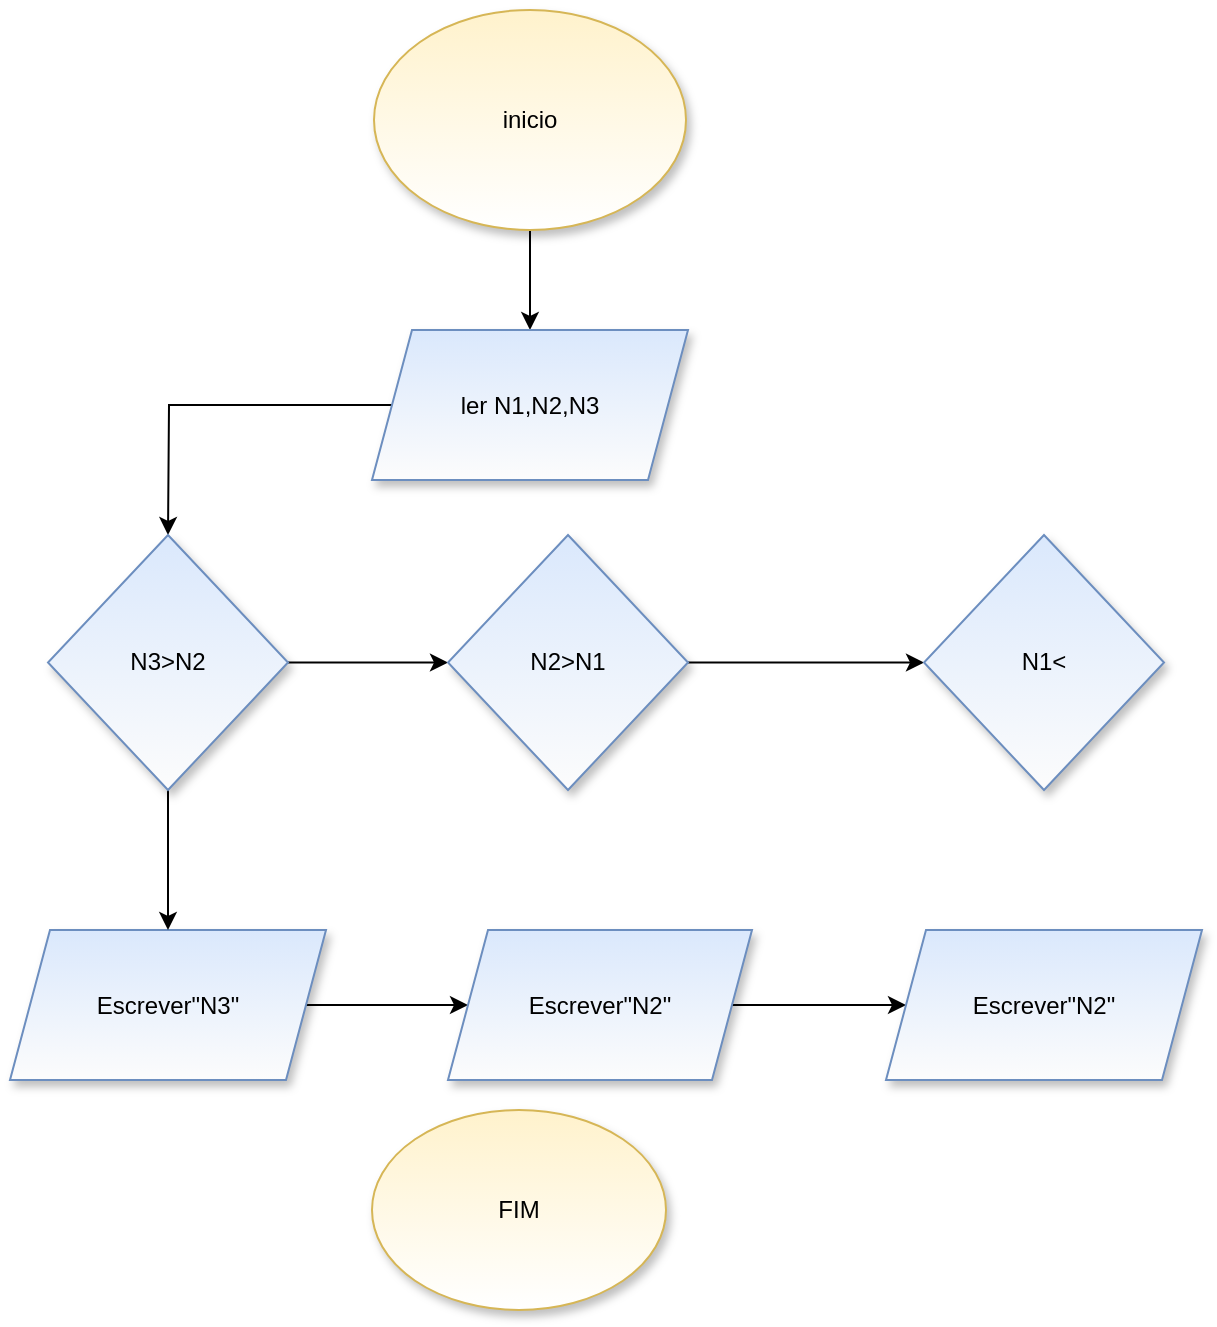<mxfile version="28.2.4">
  <diagram name="Página-1" id="re40FTM1posC6y6ddvqy">
    <mxGraphModel dx="1418" dy="786" grid="1" gridSize="10" guides="1" tooltips="1" connect="1" arrows="1" fold="1" page="1" pageScale="1" pageWidth="827" pageHeight="1169" math="0" shadow="0">
      <root>
        <mxCell id="0" />
        <mxCell id="1" parent="0" />
        <mxCell id="OlHvU7rk8LkIE2CkMeRU-45" style="edgeStyle=orthogonalEdgeStyle;rounded=0;orthogonalLoop=1;jettySize=auto;html=1;" parent="1" source="OlHvU7rk8LkIE2CkMeRU-1" target="OlHvU7rk8LkIE2CkMeRU-19" edge="1">
          <mxGeometry relative="1" as="geometry" />
        </mxCell>
        <mxCell id="OlHvU7rk8LkIE2CkMeRU-1" value="inicio" style="ellipse;whiteSpace=wrap;html=1;fillColor=#fff2cc;strokeColor=#d6b656;gradientColor=#FFFFFF;shadow=1;" parent="1" vertex="1">
          <mxGeometry x="336" y="80" width="156" height="110" as="geometry" />
        </mxCell>
        <mxCell id="OlHvU7rk8LkIE2CkMeRU-9" value="FIM" style="ellipse;whiteSpace=wrap;html=1;fillColor=#fff2cc;strokeColor=#d6b656;gradientColor=#FFFFFF;shadow=1;" parent="1" vertex="1">
          <mxGeometry x="335" y="630" width="147" height="100" as="geometry" />
        </mxCell>
        <mxCell id="OlHvU7rk8LkIE2CkMeRU-18" style="edgeStyle=orthogonalEdgeStyle;rounded=0;orthogonalLoop=1;jettySize=auto;html=1;exitX=0.5;exitY=1;exitDx=0;exitDy=0;" parent="1" edge="1">
          <mxGeometry relative="1" as="geometry">
            <mxPoint x="199" y="502.5" as="sourcePoint" />
            <mxPoint x="199" y="502.5" as="targetPoint" />
          </mxGeometry>
        </mxCell>
        <mxCell id="OlHvU7rk8LkIE2CkMeRU-65" style="edgeStyle=orthogonalEdgeStyle;rounded=0;orthogonalLoop=1;jettySize=auto;html=1;exitX=0;exitY=0.5;exitDx=0;exitDy=0;entryX=0.5;entryY=0;entryDx=0;entryDy=0;" parent="1" source="OlHvU7rk8LkIE2CkMeRU-19" edge="1">
          <mxGeometry relative="1" as="geometry">
            <mxPoint x="233" y="342.5" as="targetPoint" />
          </mxGeometry>
        </mxCell>
        <mxCell id="OlHvU7rk8LkIE2CkMeRU-19" value="ler N1,N2,N3" style="shape=parallelogram;perimeter=parallelogramPerimeter;whiteSpace=wrap;html=1;fixedSize=1;fillColor=#dae8fc;strokeColor=#6c8ebf;gradientColor=#FCFCFC;shadow=1;" parent="1" vertex="1">
          <mxGeometry x="335" y="240" width="158" height="75" as="geometry" />
        </mxCell>
        <mxCell id="OlHvU7rk8LkIE2CkMeRU-91" value="" style="edgeStyle=orthogonalEdgeStyle;rounded=0;orthogonalLoop=1;jettySize=auto;html=1;" parent="1" source="OlHvU7rk8LkIE2CkMeRU-52" target="OlHvU7rk8LkIE2CkMeRU-54" edge="1">
          <mxGeometry relative="1" as="geometry" />
        </mxCell>
        <mxCell id="OlHvU7rk8LkIE2CkMeRU-52" value="Escrever&quot;N3&quot;" style="shape=parallelogram;perimeter=parallelogramPerimeter;whiteSpace=wrap;html=1;fixedSize=1;fillColor=#dae8fc;strokeColor=#6c8ebf;gradientColor=#FCFCFC;shadow=1;" parent="1" vertex="1">
          <mxGeometry x="154" y="540" width="158" height="75" as="geometry" />
        </mxCell>
        <mxCell id="OlHvU7rk8LkIE2CkMeRU-89" value="" style="edgeStyle=orthogonalEdgeStyle;rounded=0;orthogonalLoop=1;jettySize=auto;html=1;" parent="1" source="OlHvU7rk8LkIE2CkMeRU-54" target="OlHvU7rk8LkIE2CkMeRU-88" edge="1">
          <mxGeometry relative="1" as="geometry" />
        </mxCell>
        <mxCell id="OlHvU7rk8LkIE2CkMeRU-54" value="Escrever&quot;N2&quot;" style="shape=parallelogram;perimeter=parallelogramPerimeter;whiteSpace=wrap;html=1;fixedSize=1;fillColor=#dae8fc;strokeColor=#6c8ebf;gradientColor=#FCFCFC;shadow=1;" parent="1" vertex="1">
          <mxGeometry x="373" y="540" width="152" height="75" as="geometry" />
        </mxCell>
        <mxCell id="OlHvU7rk8LkIE2CkMeRU-72" style="edgeStyle=orthogonalEdgeStyle;rounded=0;orthogonalLoop=1;jettySize=auto;html=1;" parent="1" source="OlHvU7rk8LkIE2CkMeRU-70" edge="1">
          <mxGeometry relative="1" as="geometry">
            <mxPoint x="233" y="540" as="targetPoint" />
          </mxGeometry>
        </mxCell>
        <mxCell id="OlHvU7rk8LkIE2CkMeRU-81" style="edgeStyle=orthogonalEdgeStyle;rounded=0;orthogonalLoop=1;jettySize=auto;html=1;entryX=0;entryY=0.5;entryDx=0;entryDy=0;" parent="1" source="OlHvU7rk8LkIE2CkMeRU-70" target="OlHvU7rk8LkIE2CkMeRU-74" edge="1">
          <mxGeometry relative="1" as="geometry" />
        </mxCell>
        <mxCell id="OlHvU7rk8LkIE2CkMeRU-70" value="N3&amp;gt;N2" style="rhombus;whiteSpace=wrap;html=1;fillColor=#dae8fc;strokeColor=#6c8ebf;gradientColor=#FCFCFC;shadow=1;" parent="1" vertex="1">
          <mxGeometry x="173" y="342.5" width="120" height="127.5" as="geometry" />
        </mxCell>
        <mxCell id="OlHvU7rk8LkIE2CkMeRU-87" value="" style="edgeStyle=orthogonalEdgeStyle;rounded=0;orthogonalLoop=1;jettySize=auto;html=1;" parent="1" source="OlHvU7rk8LkIE2CkMeRU-74" target="OlHvU7rk8LkIE2CkMeRU-86" edge="1">
          <mxGeometry relative="1" as="geometry" />
        </mxCell>
        <mxCell id="OlHvU7rk8LkIE2CkMeRU-74" value="N2&amp;gt;N1" style="rhombus;whiteSpace=wrap;html=1;fillColor=#dae8fc;strokeColor=#6c8ebf;gradientColor=#FCFCFC;shadow=1;" parent="1" vertex="1">
          <mxGeometry x="373" y="342.5" width="120" height="127.5" as="geometry" />
        </mxCell>
        <mxCell id="OlHvU7rk8LkIE2CkMeRU-86" value="N1&amp;lt;" style="rhombus;whiteSpace=wrap;html=1;fillColor=#dae8fc;strokeColor=#6c8ebf;gradientColor=#FCFCFC;shadow=1;" parent="1" vertex="1">
          <mxGeometry x="611" y="342.5" width="120" height="127.5" as="geometry" />
        </mxCell>
        <mxCell id="OlHvU7rk8LkIE2CkMeRU-88" value="Escrever&quot;N2&quot;" style="shape=parallelogram;perimeter=parallelogramPerimeter;whiteSpace=wrap;html=1;fixedSize=1;fillColor=#dae8fc;strokeColor=#6c8ebf;gradientColor=#FCFCFC;shadow=1;" parent="1" vertex="1">
          <mxGeometry x="592" y="540" width="158" height="75" as="geometry" />
        </mxCell>
      </root>
    </mxGraphModel>
  </diagram>
</mxfile>
